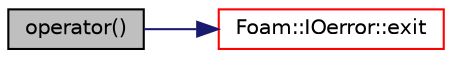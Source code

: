 digraph "operator()"
{
  bgcolor="transparent";
  edge [fontname="Helvetica",fontsize="10",labelfontname="Helvetica",labelfontsize="10"];
  node [fontname="Helvetica",fontsize="10",shape=record];
  rankdir="LR";
  Node1 [label="operator()",height=0.2,width=0.4,color="black", fillcolor="grey75", style="filled", fontcolor="black"];
  Node1 -> Node2 [color="midnightblue",fontsize="10",style="solid",fontname="Helvetica"];
  Node2 [label="Foam::IOerror::exit",height=0.2,width=0.4,color="red",URL="$a01173.html#a8e05d3ad7f8730ff9a8bab5360fd7854",tooltip="Exit : can be called for any error to exit program. "];
}
